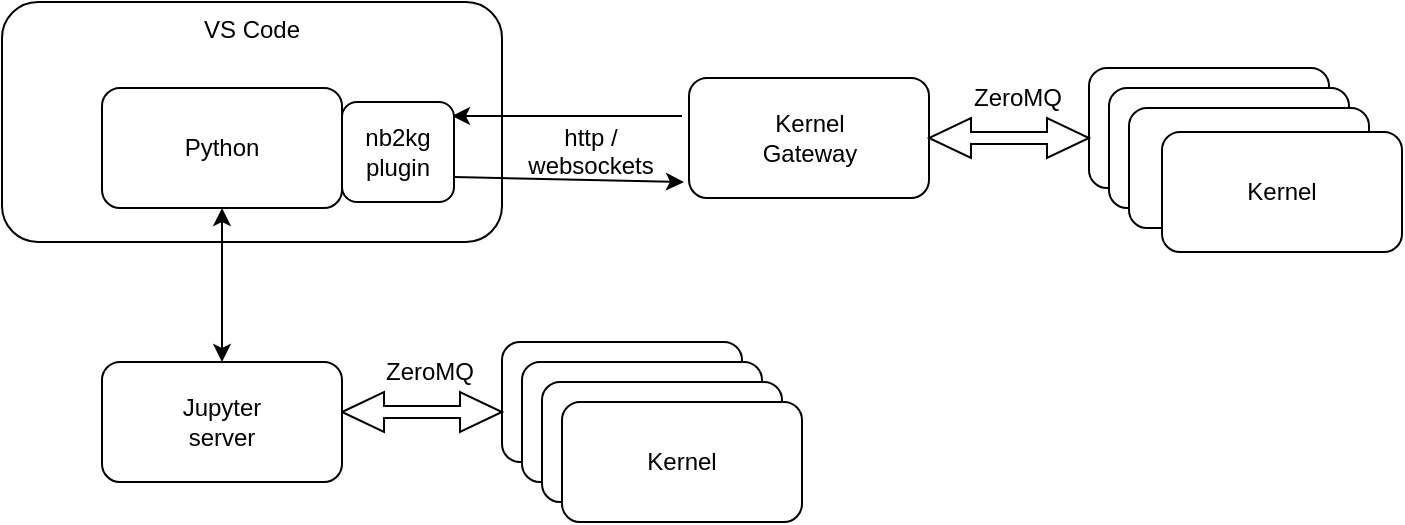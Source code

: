 <?xml version="1.0" encoding="UTF-8"?>
<mxGraphModel dx="946" dy="646" grid="1" gridSize="10" guides="1" tooltips="1" connect="1" arrows="1" fold="1" page="1" pageScale="1" pageWidth="827" pageHeight="1169" background="#ffffff" math="0" shadow="0"><root><mxCell id="0"/><mxCell id="1" parent="0"/><mxCell id="2" value="VS Code" style="rounded=1;whiteSpace=wrap;html=1;verticalAlign=top;" parent="1" vertex="1"><mxGeometry x="30" y="190" width="250" height="120" as="geometry"/></mxCell><mxCell id="4" value="Kernel" style="rounded=1;whiteSpace=wrap;html=1;" parent="1" vertex="1"><mxGeometry x="280" y="360" width="120" height="60" as="geometry"/></mxCell><mxCell id="5" value="Kernel" style="rounded=1;whiteSpace=wrap;html=1;" parent="1" vertex="1"><mxGeometry x="290" y="370" width="120" height="60" as="geometry"/></mxCell><mxCell id="6" value="Kernel" style="rounded=1;whiteSpace=wrap;html=1;" parent="1" vertex="1"><mxGeometry x="300" y="380" width="120" height="60" as="geometry"/></mxCell><mxCell id="7" value="Kernel" style="rounded=1;whiteSpace=wrap;html=1;" parent="1" vertex="1"><mxGeometry x="310" y="390" width="120" height="60" as="geometry"/></mxCell><mxCell id="12" value="" style="endArrow=classic;html=1;entryX=0.982;entryY=0.14;entryDx=0;entryDy=0;entryPerimeter=0;" parent="1" target="20" edge="1"><mxGeometry width="50" height="50" relative="1" as="geometry"><mxPoint x="370" y="247" as="sourcePoint"/><mxPoint x="260" y="258" as="targetPoint"/></mxGeometry></mxCell><mxCell id="13" value="" style="endArrow=classic;html=1;entryX=-0.021;entryY=0.867;exitX=1;exitY=0.75;exitDx=0;exitDy=0;entryDx=0;entryDy=0;entryPerimeter=0;" parent="1" source="20" target="21" edge="1"><mxGeometry width="50" height="50" relative="1" as="geometry"><mxPoint x="382.5" y="358" as="sourcePoint"/><mxPoint x="373.5" y="273" as="targetPoint"/></mxGeometry></mxCell><mxCell id="15" value="" style="html=1;shadow=0;dashed=0;align=center;verticalAlign=middle;shape=mxgraph.arrows2.twoWayArrow;dy=0.7;dx=21;" parent="1" vertex="1"><mxGeometry x="200" y="385" width="80" height="20" as="geometry"/></mxCell><mxCell id="17" value="http /&lt;br&gt;websockets&lt;br&gt;" style="text;html=1;resizable=0;points=[];autosize=1;align=center;verticalAlign=top;spacingTop=-4;" parent="1" vertex="1"><mxGeometry x="283.5" y="248" width="80" height="30" as="geometry"/></mxCell><mxCell id="19" value="ZeroMQ" style="text;html=1;resizable=0;points=[];autosize=1;align=left;verticalAlign=top;spacingTop=-4;" parent="1" vertex="1"><mxGeometry x="220" y="365" width="60" height="20" as="geometry"/></mxCell><mxCell id="21" value="Kernel&lt;br&gt;Gateway&lt;br&gt;" style="rounded=1;whiteSpace=wrap;html=1;" parent="1" vertex="1"><mxGeometry x="373.5" y="228" width="120" height="60" as="geometry"/></mxCell><mxCell id="20" value="nb2kg&lt;br&gt;plugin&lt;br&gt;" style="rounded=1;whiteSpace=wrap;html=1;" parent="1" vertex="1"><mxGeometry x="200" y="240" width="56" height="50" as="geometry"/></mxCell><mxCell id="t3kN3SYHo5ybwiEykUIJ-32" value="Python" style="rounded=1;whiteSpace=wrap;html=1;" parent="1" vertex="1"><mxGeometry x="80" y="233" width="120" height="60" as="geometry"/></mxCell><mxCell id="t3kN3SYHo5ybwiEykUIJ-34" value="Jupyter&lt;br&gt;server&lt;br&gt;" style="rounded=1;whiteSpace=wrap;html=1;" parent="1" vertex="1"><mxGeometry x="80" y="370" width="120" height="60" as="geometry"/></mxCell><mxCell id="t3kN3SYHo5ybwiEykUIJ-37" value="" style="endArrow=classic;startArrow=classic;html=1;entryX=0.5;entryY=1;entryDx=0;entryDy=0;" parent="1" source="t3kN3SYHo5ybwiEykUIJ-34" target="t3kN3SYHo5ybwiEykUIJ-32" edge="1"><mxGeometry width="50" height="50" relative="1" as="geometry"><mxPoint x="30" y="520" as="sourcePoint"/><mxPoint x="80" y="470" as="targetPoint"/></mxGeometry></mxCell><mxCell id="t3kN3SYHo5ybwiEykUIJ-38" value="Kernel" style="rounded=1;whiteSpace=wrap;html=1;" parent="1" vertex="1"><mxGeometry x="573.5" y="223" width="120" height="60" as="geometry"/></mxCell><mxCell id="t3kN3SYHo5ybwiEykUIJ-39" value="Kernel" style="rounded=1;whiteSpace=wrap;html=1;" parent="1" vertex="1"><mxGeometry x="583.5" y="233" width="120" height="60" as="geometry"/></mxCell><mxCell id="t3kN3SYHo5ybwiEykUIJ-40" value="Kernel" style="rounded=1;whiteSpace=wrap;html=1;" parent="1" vertex="1"><mxGeometry x="593.5" y="243" width="120" height="60" as="geometry"/></mxCell><mxCell id="t3kN3SYHo5ybwiEykUIJ-41" value="Kernel" style="rounded=1;whiteSpace=wrap;html=1;" parent="1" vertex="1"><mxGeometry x="610" y="255" width="120" height="60" as="geometry"/></mxCell><mxCell id="t3kN3SYHo5ybwiEykUIJ-42" value="" style="html=1;shadow=0;dashed=0;align=center;verticalAlign=middle;shape=mxgraph.arrows2.twoWayArrow;dy=0.7;dx=21;" parent="1" vertex="1"><mxGeometry x="493.5" y="248" width="80" height="20" as="geometry"/></mxCell><mxCell id="t3kN3SYHo5ybwiEykUIJ-43" value="ZeroMQ" style="text;html=1;resizable=0;points=[];autosize=1;align=left;verticalAlign=top;spacingTop=-4;" parent="1" vertex="1"><mxGeometry x="513.5" y="228" width="60" height="20" as="geometry"/></mxCell></root></mxGraphModel>